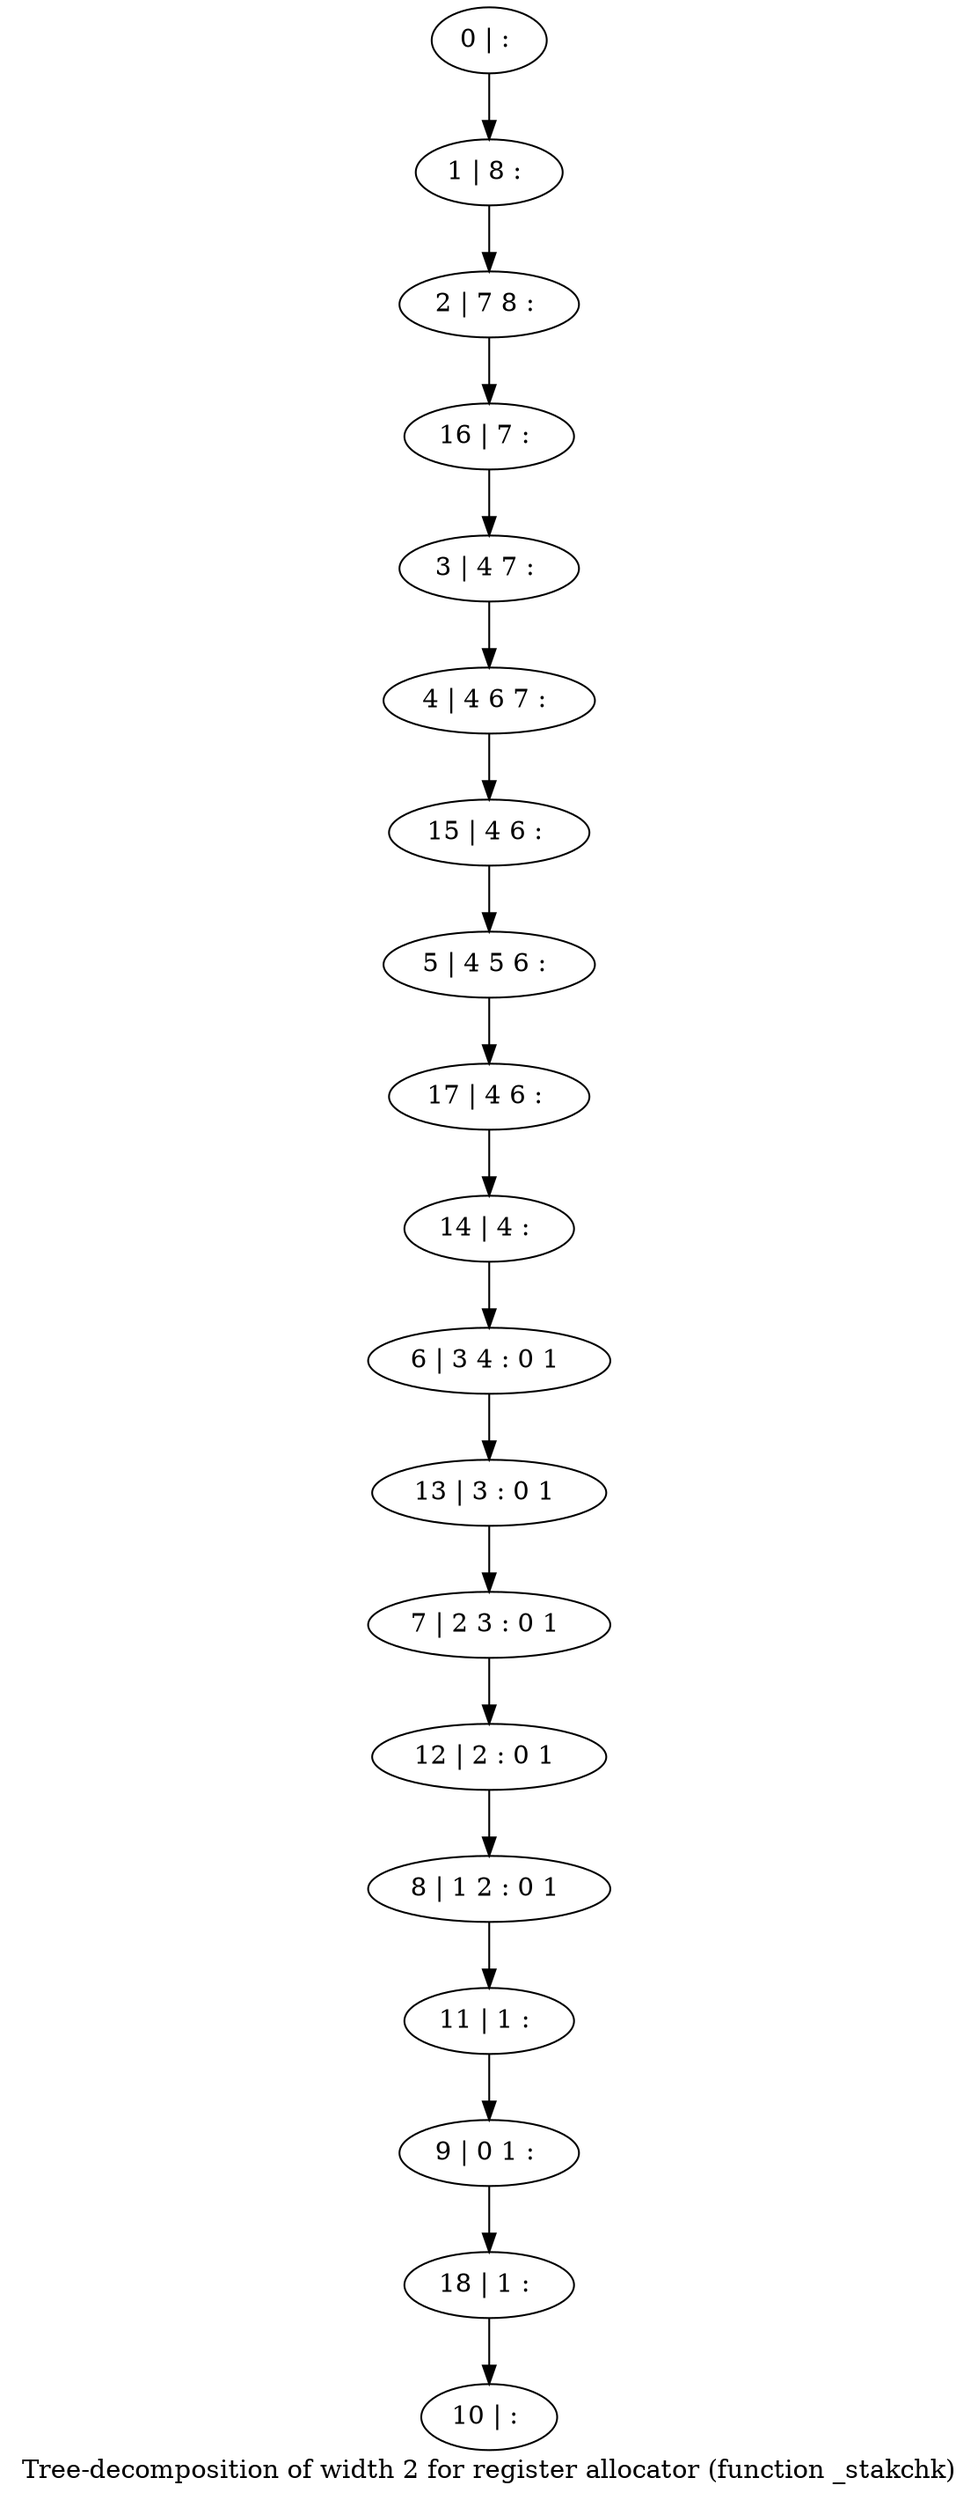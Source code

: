 digraph G {
graph [label="Tree-decomposition of width 2 for register allocator (function _stakchk)"]
0[label="0 | : "];
1[label="1 | 8 : "];
2[label="2 | 7 8 : "];
3[label="3 | 4 7 : "];
4[label="4 | 4 6 7 : "];
5[label="5 | 4 5 6 : "];
6[label="6 | 3 4 : 0 1 "];
7[label="7 | 2 3 : 0 1 "];
8[label="8 | 1 2 : 0 1 "];
9[label="9 | 0 1 : "];
10[label="10 | : "];
11[label="11 | 1 : "];
12[label="12 | 2 : 0 1 "];
13[label="13 | 3 : 0 1 "];
14[label="14 | 4 : "];
15[label="15 | 4 6 : "];
16[label="16 | 7 : "];
17[label="17 | 4 6 : "];
18[label="18 | 1 : "];
0->1 ;
1->2 ;
3->4 ;
11->9 ;
8->11 ;
12->8 ;
7->12 ;
13->7 ;
6->13 ;
14->6 ;
15->5 ;
4->15 ;
16->3 ;
2->16 ;
17->14 ;
5->17 ;
18->10 ;
9->18 ;
}

